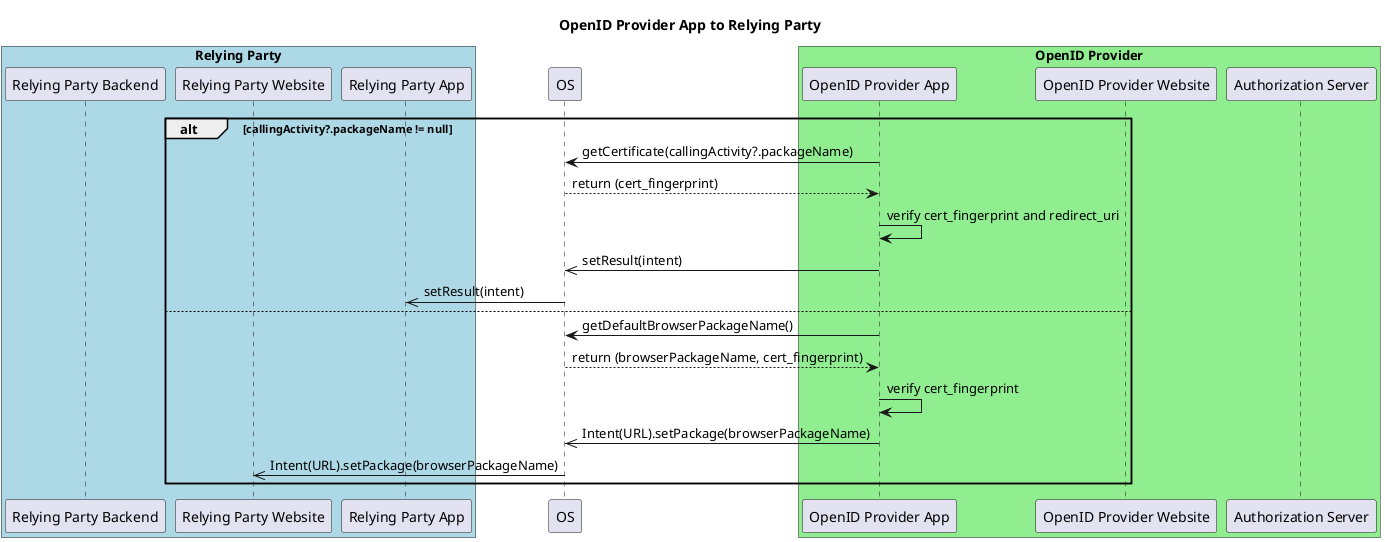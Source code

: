 @startuml

title OpenID Provider App to Relying Party

box "Relying Party" #LightBlue
participant "Relying Party Backend" as rpb
participant "Relying Party Website" as rpw
participant "Relying Party App" as rpa
end box
participant "OS" as os
box "OpenID Provider" #LightGreen
participant "OpenID Provider App" as opa
participant "OpenID Provider Website" as opw
participant "Authorization Server" as as
end box

alt callingActivity?.packageName != null
   os <- opa: getCertificate(callingActivity?.packageName)
   os --> opa: return (cert_fingerprint)
   opa -> opa: verify cert_fingerprint and redirect_uri
   os <<- opa: setResult(intent)
   rpa <<- os: setResult(intent)
else
   os <- opa: getDefaultBrowserPackageName()
   os --> opa: return (browserPackageName, cert_fingerprint)
   opa -> opa: verify cert_fingerprint
   os <<- opa: Intent(URL).setPackage(browserPackageName)
   rpw <<- os: Intent(URL).setPackage(browserPackageName)
end

@enduml
